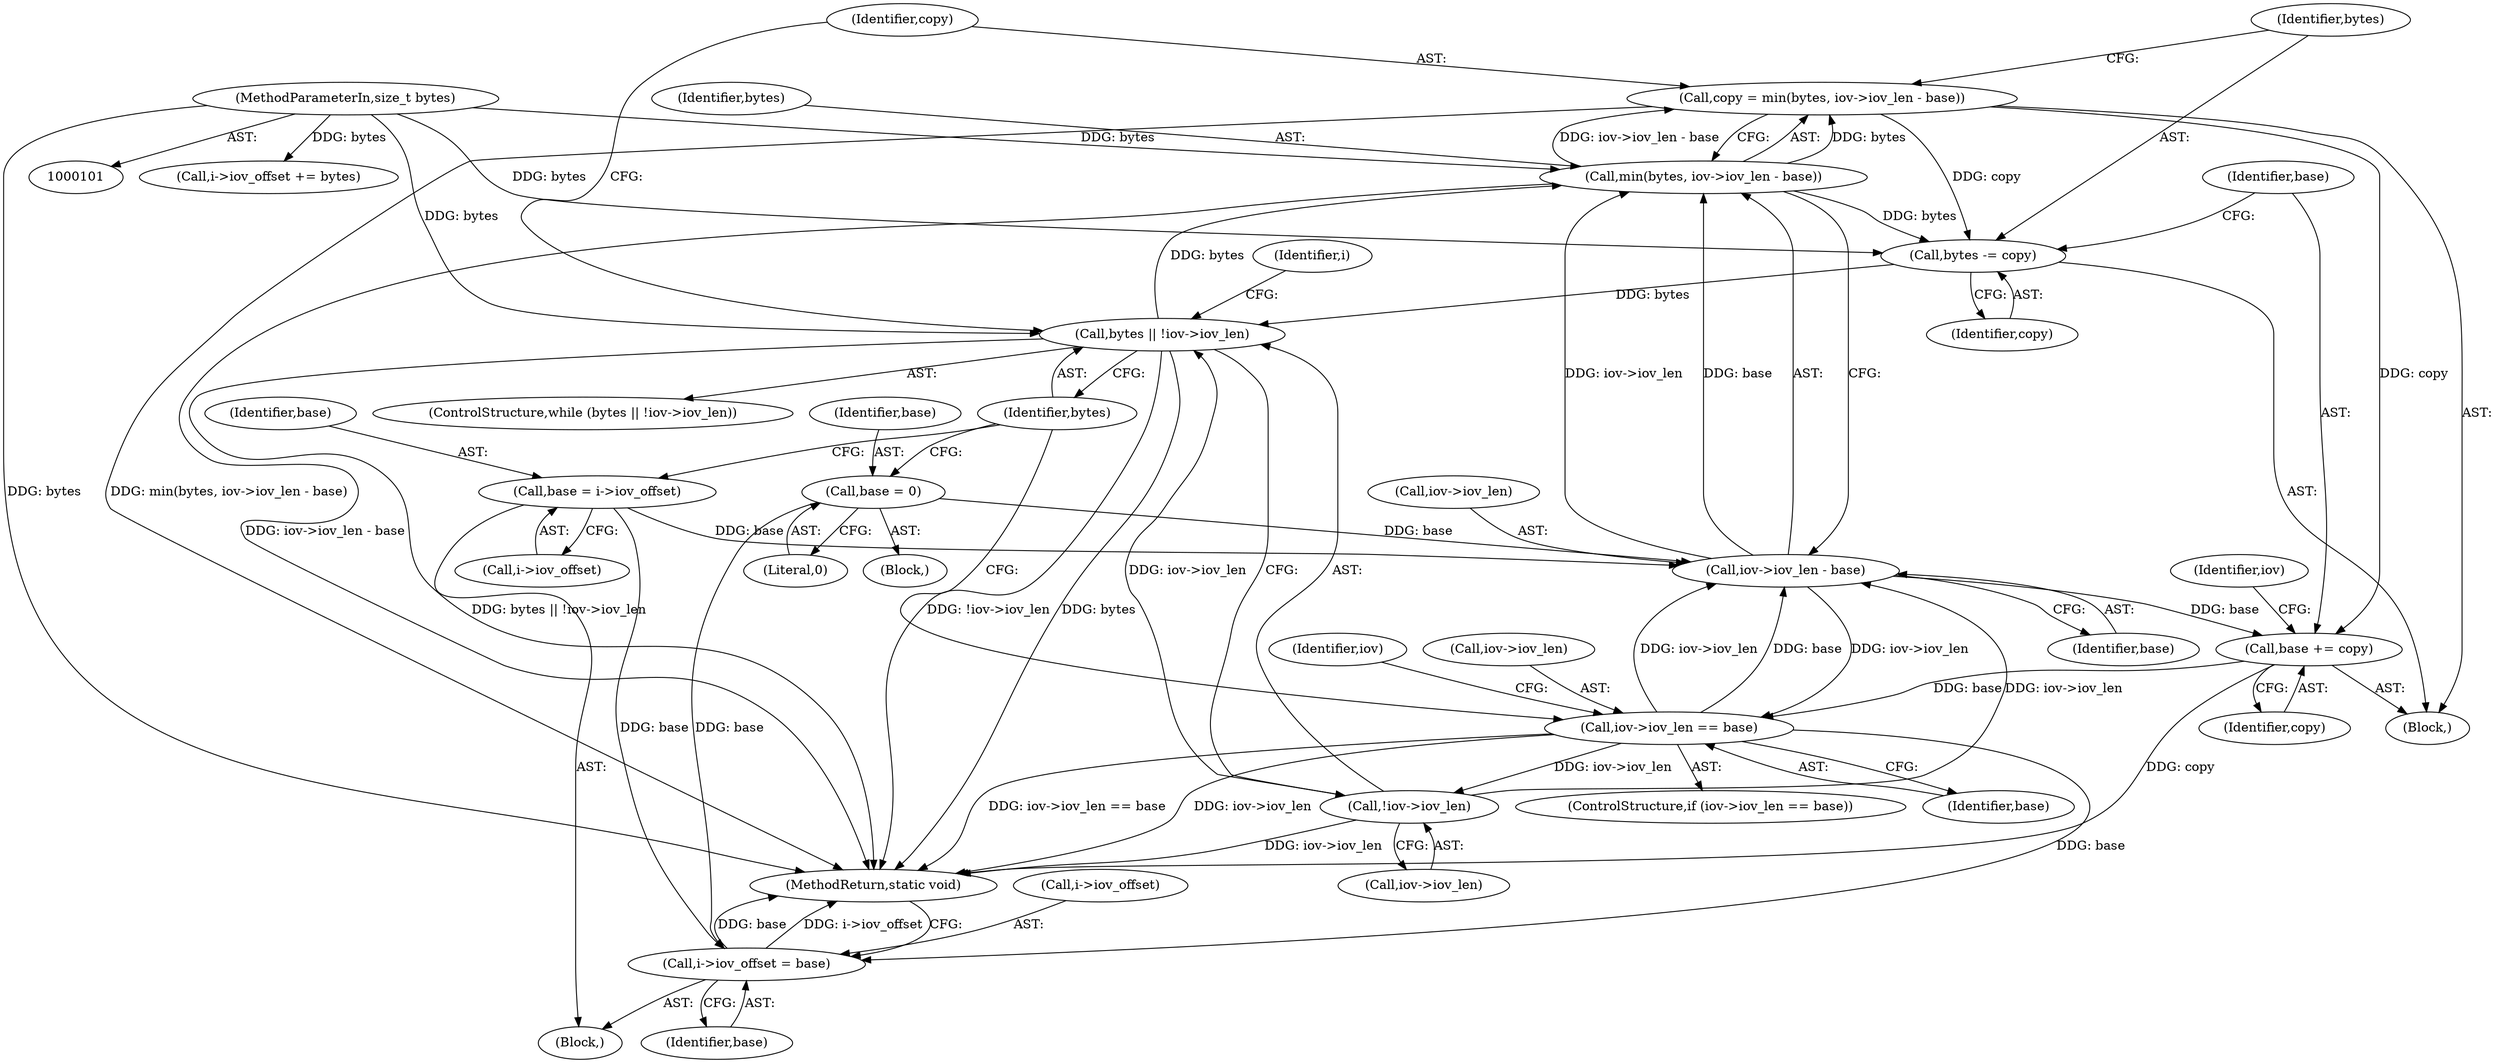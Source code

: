 digraph "0_linux_124d3b7041f9a0ca7c43a6293e1cae4576c32fd5@API" {
"1000141" [label="(Call,copy = min(bytes, iov->iov_len - base))"];
"1000143" [label="(Call,min(bytes, iov->iov_len - base))"];
"1000133" [label="(Call,bytes || !iov->iov_len)"];
"1000150" [label="(Call,bytes -= copy)"];
"1000141" [label="(Call,copy = min(bytes, iov->iov_len - base))"];
"1000103" [label="(MethodParameterIn,size_t bytes)"];
"1000135" [label="(Call,!iov->iov_len)"];
"1000157" [label="(Call,iov->iov_len == base)"];
"1000145" [label="(Call,iov->iov_len - base)"];
"1000165" [label="(Call,base = 0)"];
"1000127" [label="(Call,base = i->iov_offset)"];
"1000153" [label="(Call,base += copy)"];
"1000173" [label="(Call,i->iov_offset = base)"];
"1000154" [label="(Identifier,base)"];
"1000128" [label="(Identifier,base)"];
"1000135" [label="(Call,!iov->iov_len)"];
"1000142" [label="(Identifier,copy)"];
"1000119" [label="(Block,)"];
"1000149" [label="(Identifier,base)"];
"1000155" [label="(Identifier,copy)"];
"1000139" [label="(Block,)"];
"1000113" [label="(Call,i->iov_offset += bytes)"];
"1000174" [label="(Call,i->iov_offset)"];
"1000170" [label="(Identifier,i)"];
"1000166" [label="(Identifier,base)"];
"1000152" [label="(Identifier,copy)"];
"1000159" [label="(Identifier,iov)"];
"1000162" [label="(Block,)"];
"1000145" [label="(Call,iov->iov_len - base)"];
"1000178" [label="(MethodReturn,static void)"];
"1000161" [label="(Identifier,base)"];
"1000151" [label="(Identifier,bytes)"];
"1000177" [label="(Identifier,base)"];
"1000153" [label="(Call,base += copy)"];
"1000144" [label="(Identifier,bytes)"];
"1000143" [label="(Call,min(bytes, iov->iov_len - base))"];
"1000150" [label="(Call,bytes -= copy)"];
"1000164" [label="(Identifier,iov)"];
"1000173" [label="(Call,i->iov_offset = base)"];
"1000132" [label="(ControlStructure,while (bytes || !iov->iov_len))"];
"1000127" [label="(Call,base = i->iov_offset)"];
"1000165" [label="(Call,base = 0)"];
"1000146" [label="(Call,iov->iov_len)"];
"1000141" [label="(Call,copy = min(bytes, iov->iov_len - base))"];
"1000156" [label="(ControlStructure,if (iov->iov_len == base))"];
"1000158" [label="(Call,iov->iov_len)"];
"1000133" [label="(Call,bytes || !iov->iov_len)"];
"1000103" [label="(MethodParameterIn,size_t bytes)"];
"1000136" [label="(Call,iov->iov_len)"];
"1000129" [label="(Call,i->iov_offset)"];
"1000167" [label="(Literal,0)"];
"1000134" [label="(Identifier,bytes)"];
"1000157" [label="(Call,iov->iov_len == base)"];
"1000141" -> "1000139"  [label="AST: "];
"1000141" -> "1000143"  [label="CFG: "];
"1000142" -> "1000141"  [label="AST: "];
"1000143" -> "1000141"  [label="AST: "];
"1000151" -> "1000141"  [label="CFG: "];
"1000141" -> "1000178"  [label="DDG: min(bytes, iov->iov_len - base)"];
"1000143" -> "1000141"  [label="DDG: bytes"];
"1000143" -> "1000141"  [label="DDG: iov->iov_len - base"];
"1000141" -> "1000150"  [label="DDG: copy"];
"1000141" -> "1000153"  [label="DDG: copy"];
"1000143" -> "1000145"  [label="CFG: "];
"1000144" -> "1000143"  [label="AST: "];
"1000145" -> "1000143"  [label="AST: "];
"1000143" -> "1000178"  [label="DDG: iov->iov_len - base"];
"1000133" -> "1000143"  [label="DDG: bytes"];
"1000103" -> "1000143"  [label="DDG: bytes"];
"1000145" -> "1000143"  [label="DDG: iov->iov_len"];
"1000145" -> "1000143"  [label="DDG: base"];
"1000143" -> "1000150"  [label="DDG: bytes"];
"1000133" -> "1000132"  [label="AST: "];
"1000133" -> "1000134"  [label="CFG: "];
"1000133" -> "1000135"  [label="CFG: "];
"1000134" -> "1000133"  [label="AST: "];
"1000135" -> "1000133"  [label="AST: "];
"1000142" -> "1000133"  [label="CFG: "];
"1000170" -> "1000133"  [label="CFG: "];
"1000133" -> "1000178"  [label="DDG: bytes"];
"1000133" -> "1000178"  [label="DDG: bytes || !iov->iov_len"];
"1000133" -> "1000178"  [label="DDG: !iov->iov_len"];
"1000150" -> "1000133"  [label="DDG: bytes"];
"1000103" -> "1000133"  [label="DDG: bytes"];
"1000135" -> "1000133"  [label="DDG: iov->iov_len"];
"1000150" -> "1000139"  [label="AST: "];
"1000150" -> "1000152"  [label="CFG: "];
"1000151" -> "1000150"  [label="AST: "];
"1000152" -> "1000150"  [label="AST: "];
"1000154" -> "1000150"  [label="CFG: "];
"1000103" -> "1000150"  [label="DDG: bytes"];
"1000103" -> "1000101"  [label="AST: "];
"1000103" -> "1000178"  [label="DDG: bytes"];
"1000103" -> "1000113"  [label="DDG: bytes"];
"1000135" -> "1000136"  [label="CFG: "];
"1000136" -> "1000135"  [label="AST: "];
"1000135" -> "1000178"  [label="DDG: iov->iov_len"];
"1000157" -> "1000135"  [label="DDG: iov->iov_len"];
"1000135" -> "1000145"  [label="DDG: iov->iov_len"];
"1000157" -> "1000156"  [label="AST: "];
"1000157" -> "1000161"  [label="CFG: "];
"1000158" -> "1000157"  [label="AST: "];
"1000161" -> "1000157"  [label="AST: "];
"1000134" -> "1000157"  [label="CFG: "];
"1000164" -> "1000157"  [label="CFG: "];
"1000157" -> "1000178"  [label="DDG: iov->iov_len == base"];
"1000157" -> "1000178"  [label="DDG: iov->iov_len"];
"1000157" -> "1000145"  [label="DDG: iov->iov_len"];
"1000157" -> "1000145"  [label="DDG: base"];
"1000145" -> "1000157"  [label="DDG: iov->iov_len"];
"1000153" -> "1000157"  [label="DDG: base"];
"1000157" -> "1000173"  [label="DDG: base"];
"1000145" -> "1000149"  [label="CFG: "];
"1000146" -> "1000145"  [label="AST: "];
"1000149" -> "1000145"  [label="AST: "];
"1000165" -> "1000145"  [label="DDG: base"];
"1000127" -> "1000145"  [label="DDG: base"];
"1000145" -> "1000153"  [label="DDG: base"];
"1000165" -> "1000162"  [label="AST: "];
"1000165" -> "1000167"  [label="CFG: "];
"1000166" -> "1000165"  [label="AST: "];
"1000167" -> "1000165"  [label="AST: "];
"1000134" -> "1000165"  [label="CFG: "];
"1000165" -> "1000173"  [label="DDG: base"];
"1000127" -> "1000119"  [label="AST: "];
"1000127" -> "1000129"  [label="CFG: "];
"1000128" -> "1000127"  [label="AST: "];
"1000129" -> "1000127"  [label="AST: "];
"1000134" -> "1000127"  [label="CFG: "];
"1000127" -> "1000173"  [label="DDG: base"];
"1000153" -> "1000139"  [label="AST: "];
"1000153" -> "1000155"  [label="CFG: "];
"1000154" -> "1000153"  [label="AST: "];
"1000155" -> "1000153"  [label="AST: "];
"1000159" -> "1000153"  [label="CFG: "];
"1000153" -> "1000178"  [label="DDG: copy"];
"1000173" -> "1000119"  [label="AST: "];
"1000173" -> "1000177"  [label="CFG: "];
"1000174" -> "1000173"  [label="AST: "];
"1000177" -> "1000173"  [label="AST: "];
"1000178" -> "1000173"  [label="CFG: "];
"1000173" -> "1000178"  [label="DDG: base"];
"1000173" -> "1000178"  [label="DDG: i->iov_offset"];
}
